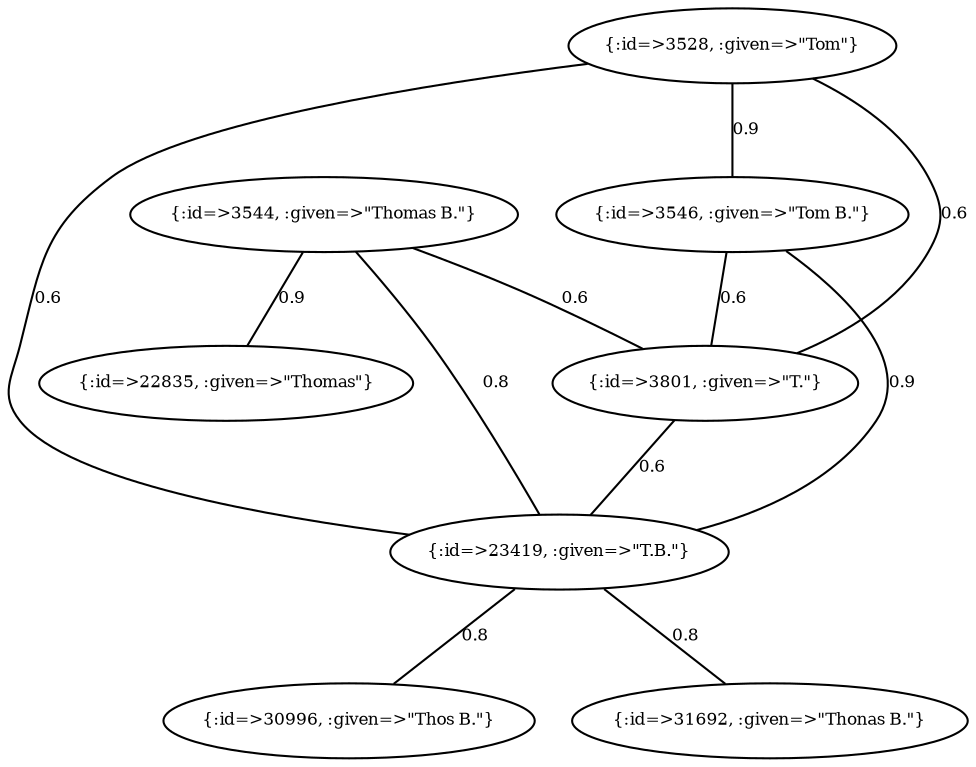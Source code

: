 graph Collector__WeightedGraph {
    "{:id=>3528, :given=>\"Tom\"}" [
        fontsize = 8,
        label = "{:id=>3528, :given=>\"Tom\"}"
    ]

    "{:id=>3544, :given=>\"Thomas B.\"}" [
        fontsize = 8,
        label = "{:id=>3544, :given=>\"Thomas B.\"}"
    ]

    "{:id=>3546, :given=>\"Tom B.\"}" [
        fontsize = 8,
        label = "{:id=>3546, :given=>\"Tom B.\"}"
    ]

    "{:id=>3801, :given=>\"T.\"}" [
        fontsize = 8,
        label = "{:id=>3801, :given=>\"T.\"}"
    ]

    "{:id=>22835, :given=>\"Thomas\"}" [
        fontsize = 8,
        label = "{:id=>22835, :given=>\"Thomas\"}"
    ]

    "{:id=>23419, :given=>\"T.B.\"}" [
        fontsize = 8,
        label = "{:id=>23419, :given=>\"T.B.\"}"
    ]

    "{:id=>30996, :given=>\"Thos B.\"}" [
        fontsize = 8,
        label = "{:id=>30996, :given=>\"Thos B.\"}"
    ]

    "{:id=>31692, :given=>\"Thonas B.\"}" [
        fontsize = 8,
        label = "{:id=>31692, :given=>\"Thonas B.\"}"
    ]

    "{:id=>3528, :given=>\"Tom\"}" -- "{:id=>3546, :given=>\"Tom B.\"}" [
        fontsize = 8,
        label = 0.9
    ]

    "{:id=>3528, :given=>\"Tom\"}" -- "{:id=>3801, :given=>\"T.\"}" [
        fontsize = 8,
        label = 0.6
    ]

    "{:id=>3528, :given=>\"Tom\"}" -- "{:id=>23419, :given=>\"T.B.\"}" [
        fontsize = 8,
        label = 0.6
    ]

    "{:id=>3544, :given=>\"Thomas B.\"}" -- "{:id=>3801, :given=>\"T.\"}" [
        fontsize = 8,
        label = 0.6
    ]

    "{:id=>3544, :given=>\"Thomas B.\"}" -- "{:id=>22835, :given=>\"Thomas\"}" [
        fontsize = 8,
        label = 0.9
    ]

    "{:id=>3544, :given=>\"Thomas B.\"}" -- "{:id=>23419, :given=>\"T.B.\"}" [
        fontsize = 8,
        label = 0.8
    ]

    "{:id=>3546, :given=>\"Tom B.\"}" -- "{:id=>3801, :given=>\"T.\"}" [
        fontsize = 8,
        label = 0.6
    ]

    "{:id=>3546, :given=>\"Tom B.\"}" -- "{:id=>23419, :given=>\"T.B.\"}" [
        fontsize = 8,
        label = 0.9
    ]

    "{:id=>3801, :given=>\"T.\"}" -- "{:id=>23419, :given=>\"T.B.\"}" [
        fontsize = 8,
        label = 0.6
    ]

    "{:id=>23419, :given=>\"T.B.\"}" -- "{:id=>30996, :given=>\"Thos B.\"}" [
        fontsize = 8,
        label = 0.8
    ]

    "{:id=>23419, :given=>\"T.B.\"}" -- "{:id=>31692, :given=>\"Thonas B.\"}" [
        fontsize = 8,
        label = 0.8
    ]
}
